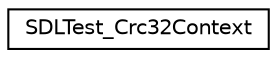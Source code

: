 digraph "Graphical Class Hierarchy"
{
  edge [fontname="Helvetica",fontsize="10",labelfontname="Helvetica",labelfontsize="10"];
  node [fontname="Helvetica",fontsize="10",shape=record];
  rankdir="LR";
  Node1 [label="SDLTest_Crc32Context",height=0.2,width=0.4,color="black", fillcolor="white", style="filled",URL="$struct_s_d_l_test___crc32_context.html"];
}
